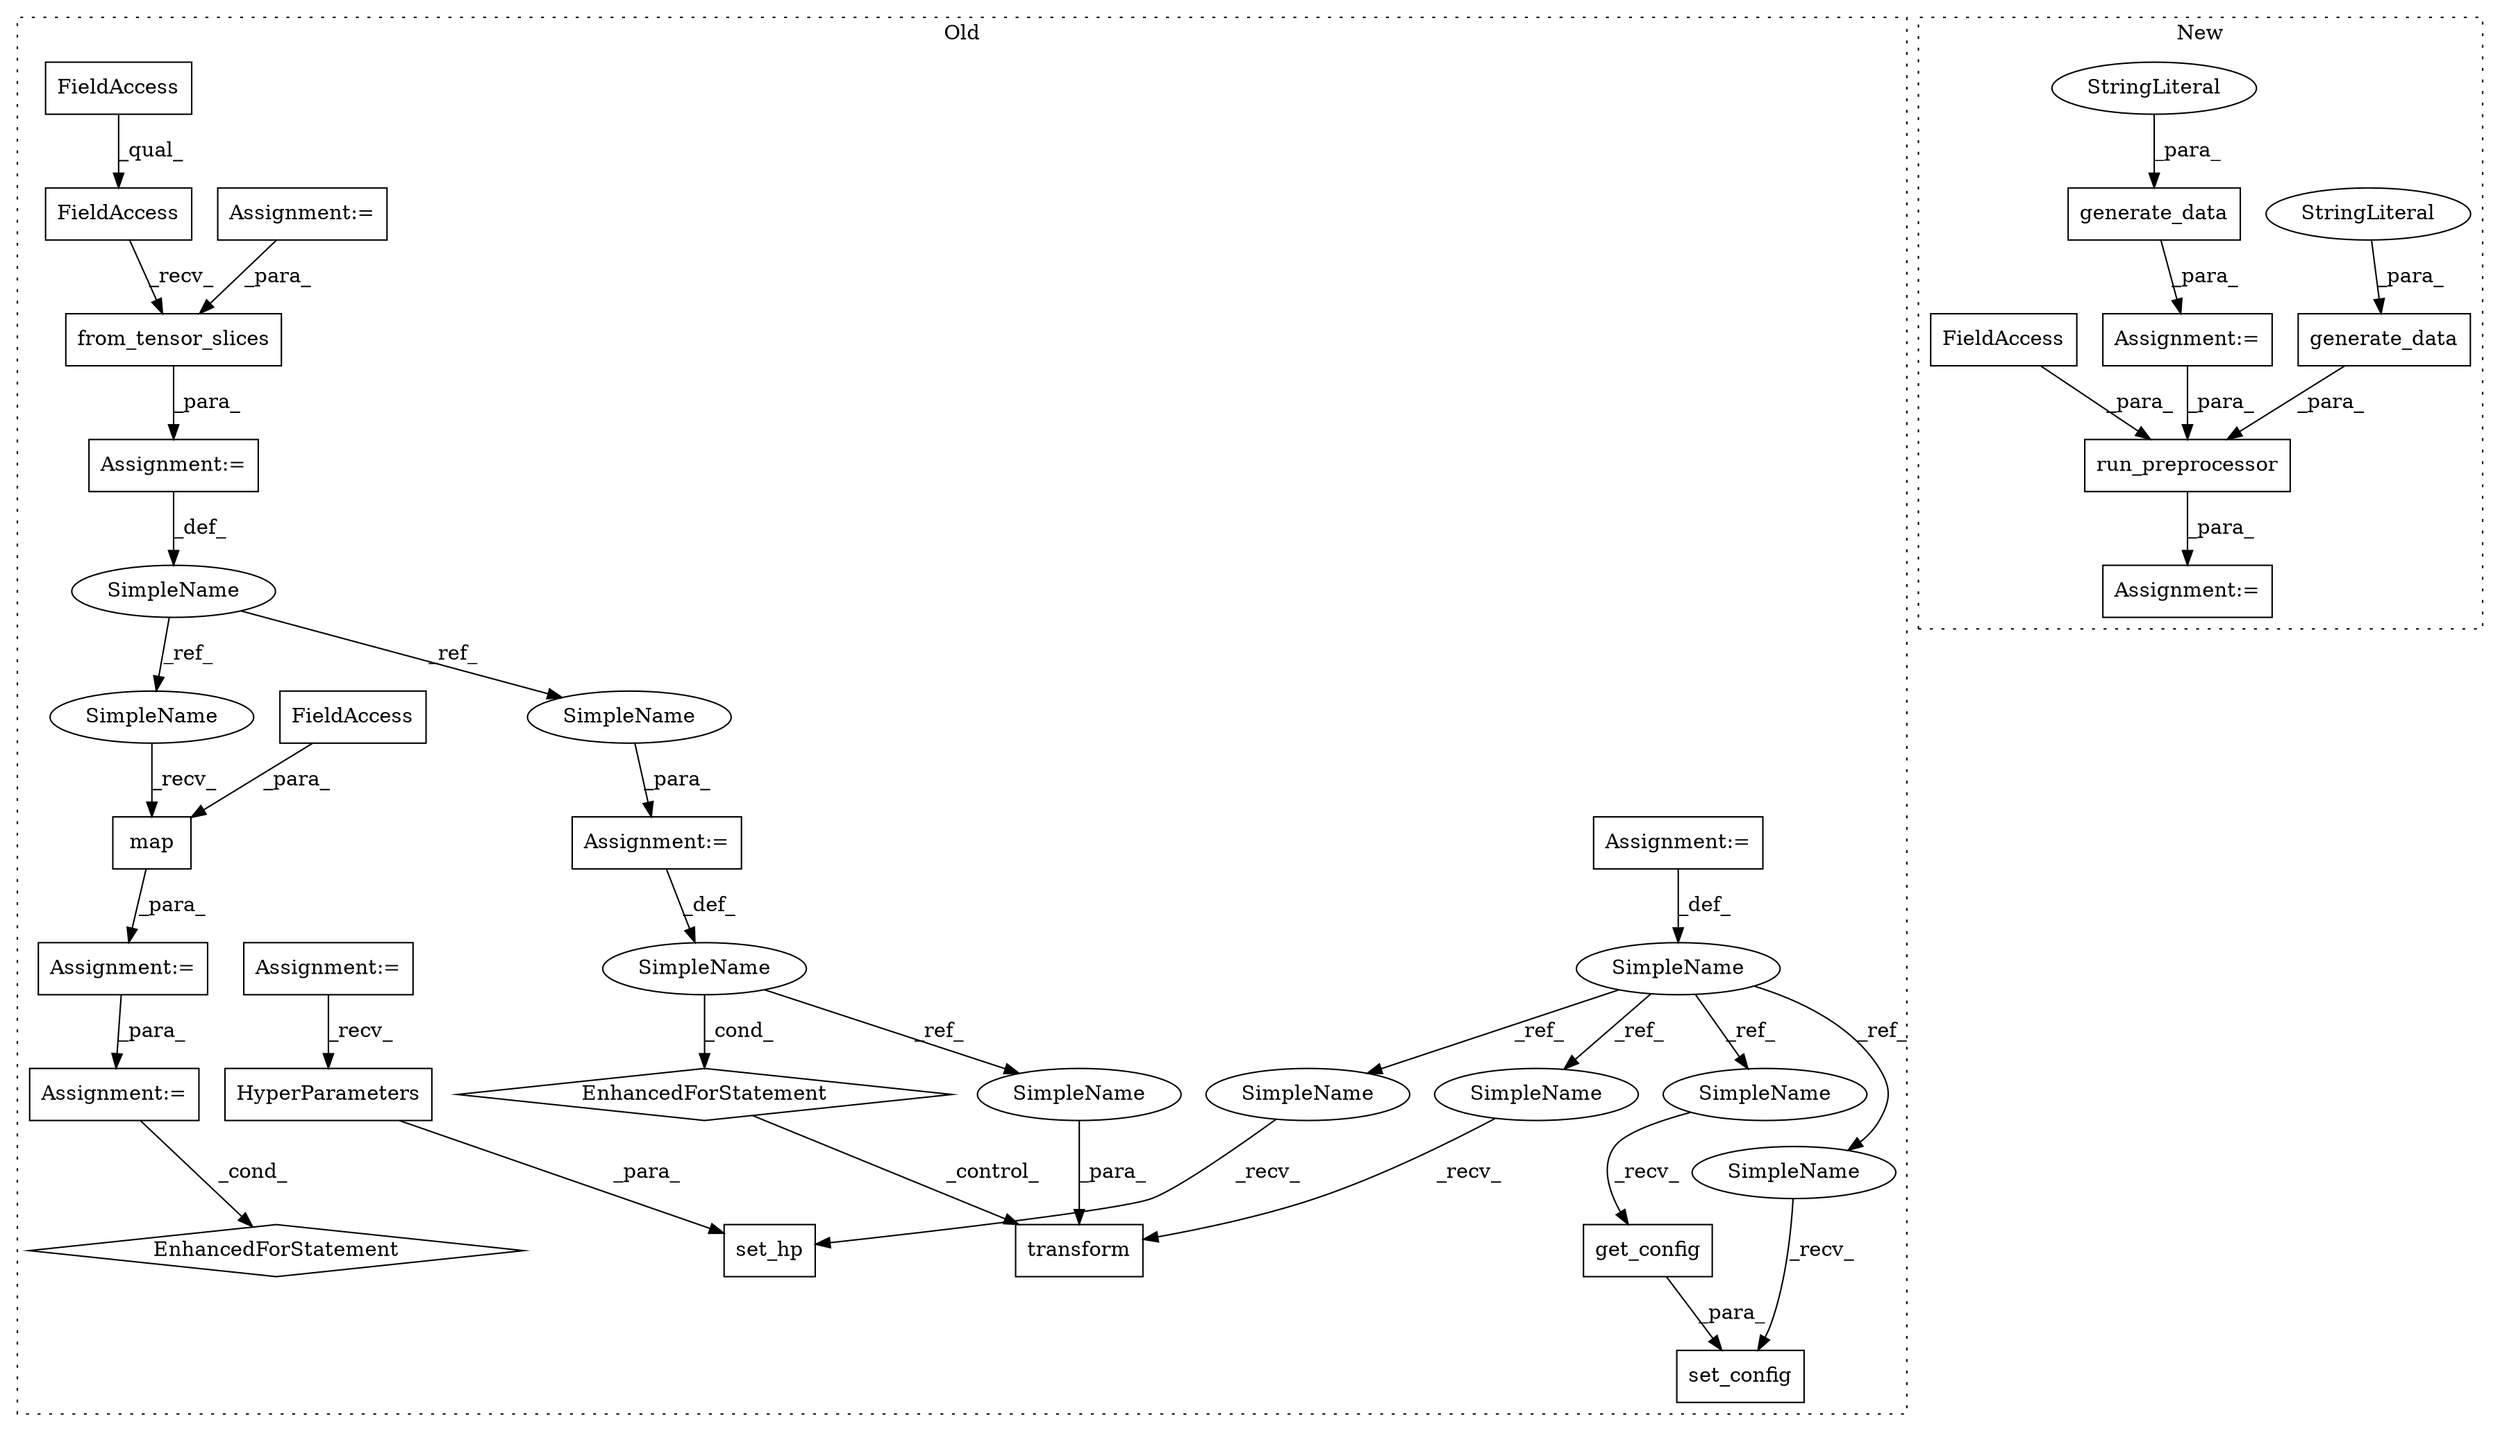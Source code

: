 digraph G {
subgraph cluster0 {
1 [label="HyperParameters" a="32" s="835" l="17" shape="box"];
4 [label="set_hp" a="32" s="817,852" l="7,1" shape="box"];
8 [label="SimpleName" a="42" s="654" l="9" shape="ellipse"];
9 [label="transform" a="32" s="1236,1247" l="10,1" shape="box"];
10 [label="EnhancedForStatement" a="70" s="1148,1216" l="53,2" shape="diamond"];
11 [label="set_config" a="32" s="1004,1037" l="11,1" shape="box"];
12 [label="SimpleName" a="42" s="1205" l="1" shape="ellipse"];
13 [label="get_config" a="32" s="1025" l="12" shape="box"];
14 [label="Assignment:=" a="7" s="705" l="1" shape="box"];
15 [label="Assignment:=" a="7" s="663" l="1" shape="box"];
16 [label="Assignment:=" a="7" s="1485" l="1" shape="box"];
17 [label="EnhancedForStatement" a="70" s="1513,1585" l="53,2" shape="diamond"];
18 [label="from_tensor_slices" a="32" s="774,800" l="19,1" shape="box"];
19 [label="FieldAccess" a="22" s="750" l="23" shape="box"];
20 [label="FieldAccess" a="22" s="750" l="15" shape="box"];
23 [label="Assignment:=" a="7" s="604" l="10" shape="box"];
25 [label="Assignment:=" a="7" s="1513,1585" l="53,2" shape="box"];
26 [label="Assignment:=" a="7" s="1148,1216" l="53,2" shape="box"];
27 [label="SimpleName" a="42" s="742" l="7" shape="ellipse"];
28 [label="map" a="32" s="1494,1506" l="4,1" shape="box"];
29 [label="FieldAccess" a="22" s="1498" l="8" shape="box"];
30 [label="Assignment:=" a="7" s="749" l="1" shape="box"];
31 [label="SimpleName" a="42" s="1486" l="7" shape="ellipse"];
32 [label="SimpleName" a="42" s="1209" l="7" shape="ellipse"];
33 [label="SimpleName" a="42" s="1246" l="1" shape="ellipse"];
34 [label="SimpleName" a="42" s="1015" l="9" shape="ellipse"];
35 [label="SimpleName" a="42" s="807" l="9" shape="ellipse"];
36 [label="SimpleName" a="42" s="1226" l="9" shape="ellipse"];
37 [label="SimpleName" a="42" s="994" l="9" shape="ellipse"];
label = "Old";
style="dotted";
}
subgraph cluster1 {
2 [label="run_preprocessor" a="32" s="1576,1680" l="17,1" shape="box"];
3 [label="FieldAccess" a="22" s="1662" l="18" shape="box"];
5 [label="generate_data" a="32" s="1637,1660" l="14,1" shape="box"];
6 [label="StringLiteral" a="45" s="1651" l="9" shape="ellipse"];
7 [label="Assignment:=" a="7" s="1575" l="1" shape="box"];
21 [label="generate_data" a="32" s="1534,1557" l="14,1" shape="box"];
22 [label="StringLiteral" a="45" s="1548" l="9" shape="ellipse"];
24 [label="Assignment:=" a="7" s="1526" l="1" shape="box"];
label = "New";
style="dotted";
}
1 -> 4 [label="_para_"];
2 -> 7 [label="_para_"];
3 -> 2 [label="_para_"];
5 -> 2 [label="_para_"];
6 -> 5 [label="_para_"];
8 -> 34 [label="_ref_"];
8 -> 37 [label="_ref_"];
8 -> 35 [label="_ref_"];
8 -> 36 [label="_ref_"];
10 -> 9 [label="_control_"];
12 -> 10 [label="_cond_"];
12 -> 33 [label="_ref_"];
13 -> 11 [label="_para_"];
14 -> 18 [label="_para_"];
15 -> 8 [label="_def_"];
16 -> 25 [label="_para_"];
18 -> 30 [label="_para_"];
19 -> 18 [label="_recv_"];
20 -> 19 [label="_qual_"];
21 -> 24 [label="_para_"];
22 -> 21 [label="_para_"];
23 -> 1 [label="_recv_"];
24 -> 2 [label="_para_"];
25 -> 17 [label="_cond_"];
26 -> 12 [label="_def_"];
27 -> 31 [label="_ref_"];
27 -> 32 [label="_ref_"];
28 -> 16 [label="_para_"];
29 -> 28 [label="_para_"];
30 -> 27 [label="_def_"];
31 -> 28 [label="_recv_"];
32 -> 26 [label="_para_"];
33 -> 9 [label="_para_"];
34 -> 13 [label="_recv_"];
35 -> 4 [label="_recv_"];
36 -> 9 [label="_recv_"];
37 -> 11 [label="_recv_"];
}